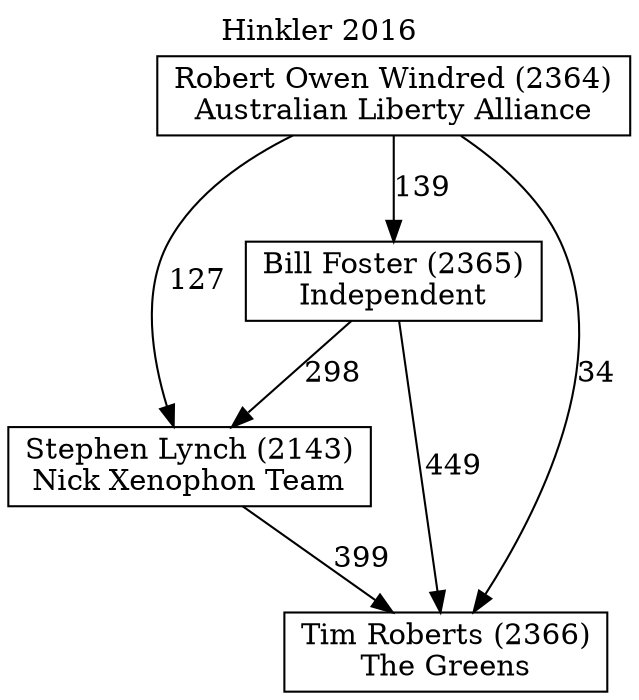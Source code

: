 // House preference flow
digraph "Tim Roberts (2366)_Hinkler_2016" {
	graph [label="Hinkler 2016" labelloc=t mclimit=10]
	node [shape=box]
	"Stephen Lynch (2143)" [label="Stephen Lynch (2143)
Nick Xenophon Team"]
	"Robert Owen Windred (2364)" [label="Robert Owen Windred (2364)
Australian Liberty Alliance"]
	"Bill Foster (2365)" [label="Bill Foster (2365)
Independent"]
	"Tim Roberts (2366)" [label="Tim Roberts (2366)
The Greens"]
	"Robert Owen Windred (2364)" -> "Stephen Lynch (2143)" [label=127]
	"Stephen Lynch (2143)" -> "Tim Roberts (2366)" [label=399]
	"Bill Foster (2365)" -> "Stephen Lynch (2143)" [label=298]
	"Robert Owen Windred (2364)" -> "Bill Foster (2365)" [label=139]
	"Bill Foster (2365)" -> "Tim Roberts (2366)" [label=449]
	"Robert Owen Windred (2364)" -> "Tim Roberts (2366)" [label=34]
}
